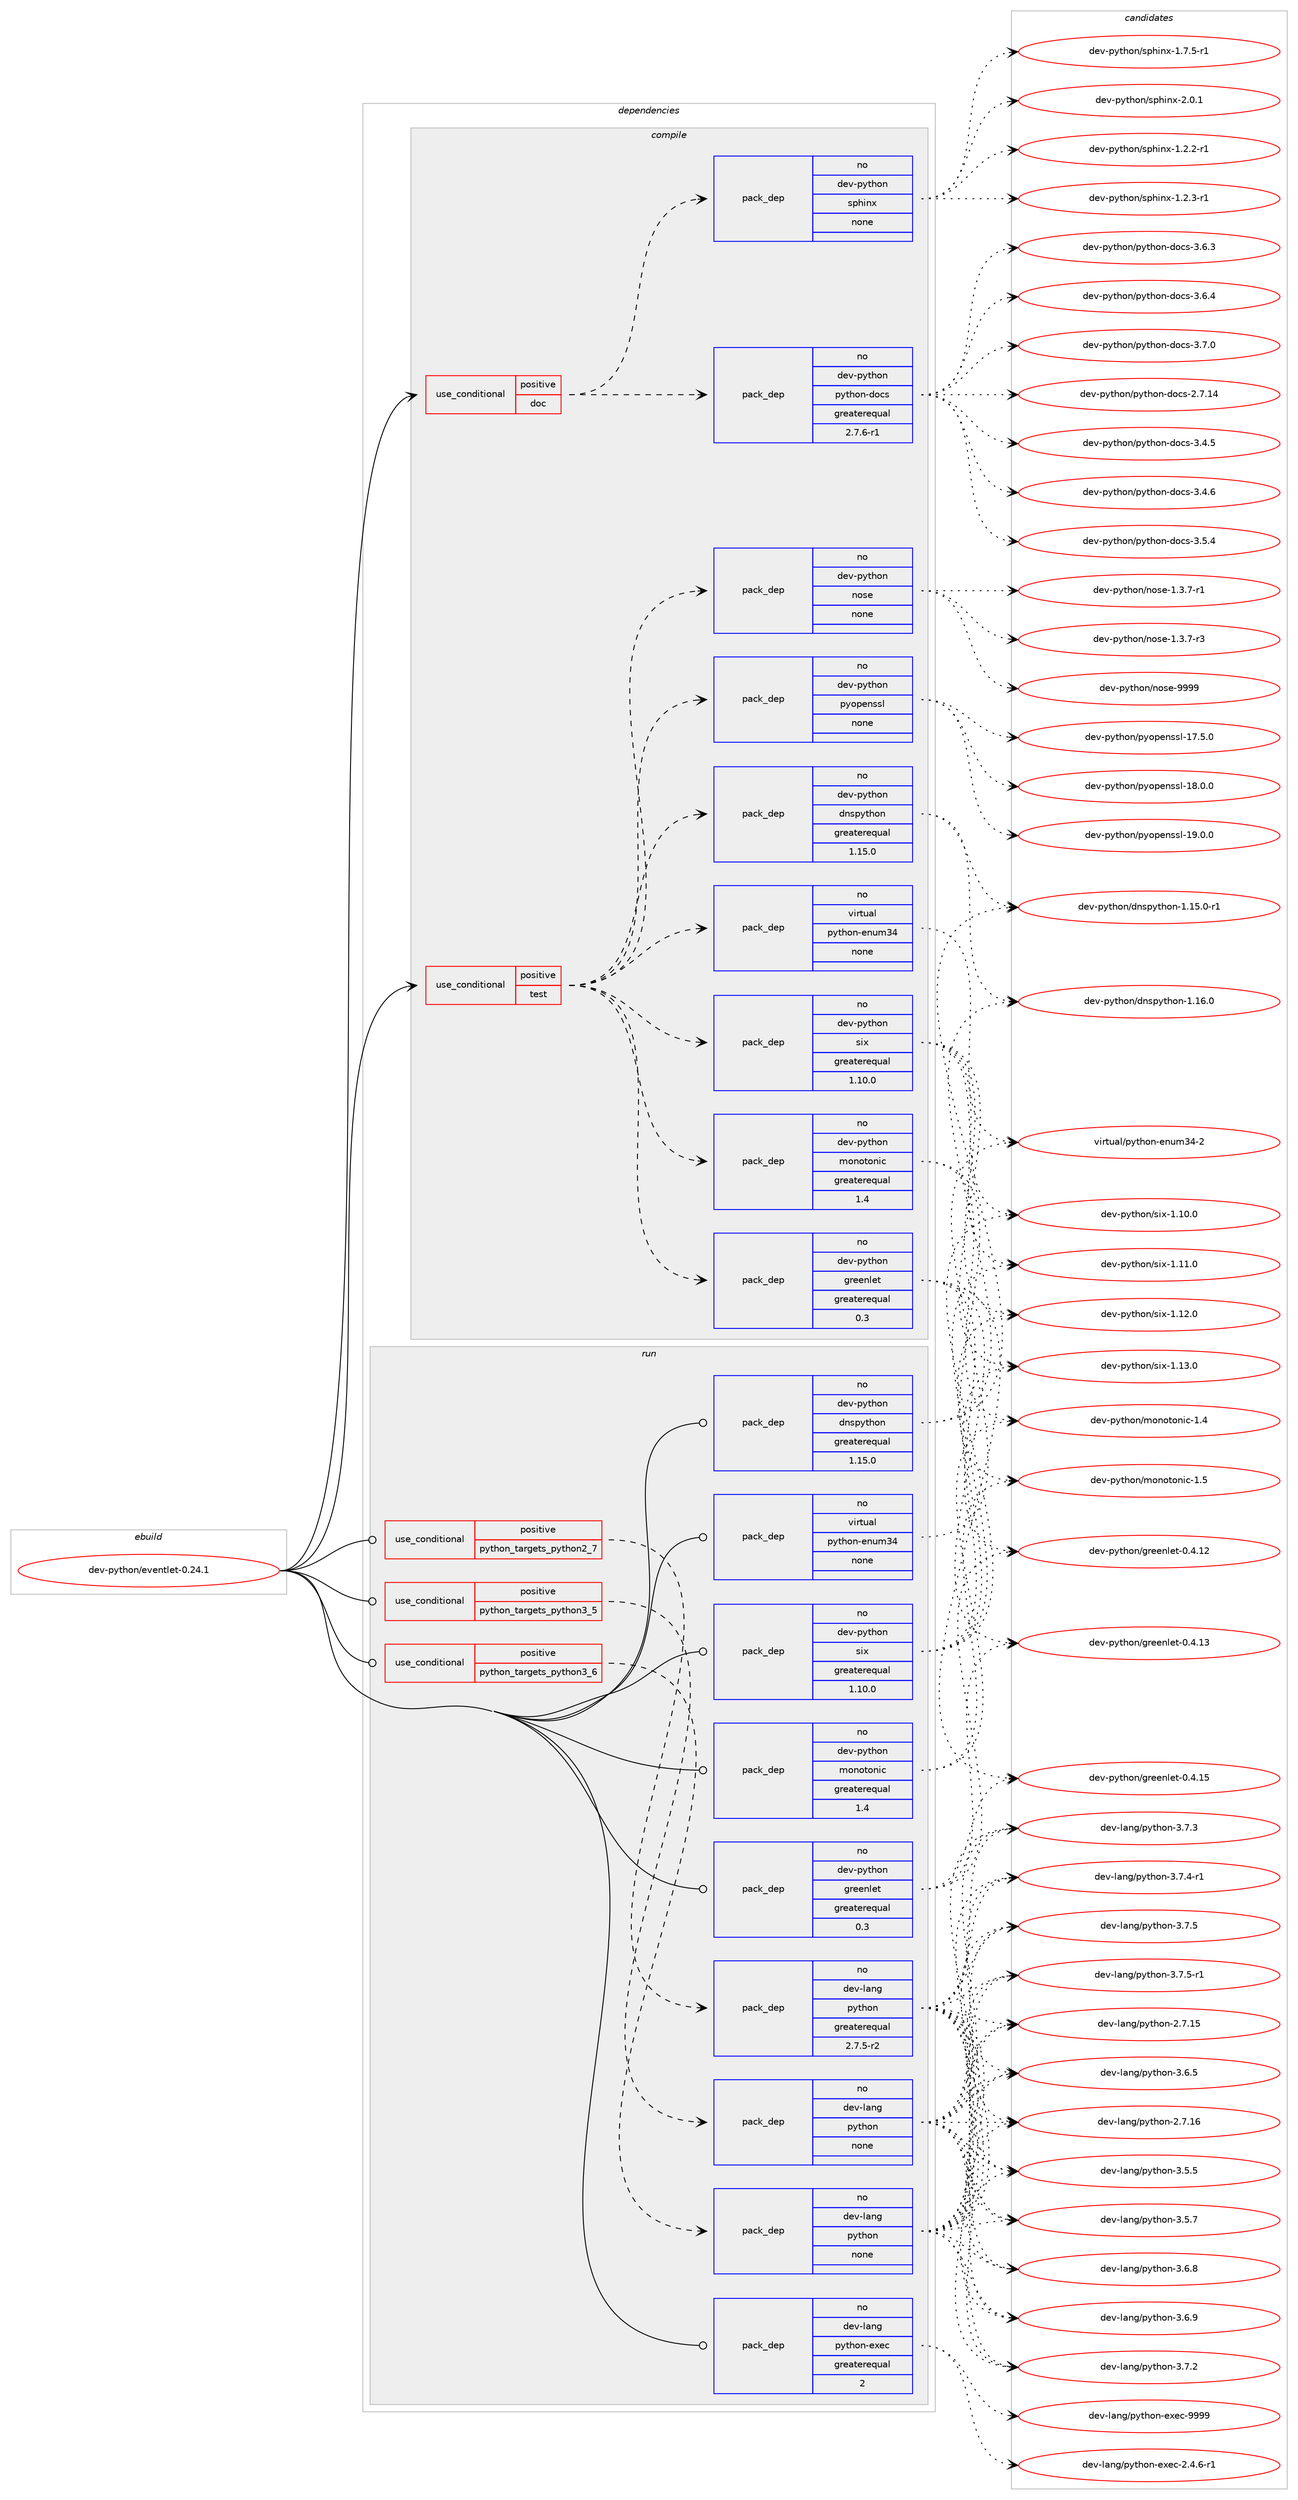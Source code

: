 digraph prolog {

# *************
# Graph options
# *************

newrank=true;
concentrate=true;
compound=true;
graph [rankdir=LR,fontname=Helvetica,fontsize=10,ranksep=1.5];#, ranksep=2.5, nodesep=0.2];
edge  [arrowhead=vee];
node  [fontname=Helvetica,fontsize=10];

# **********
# The ebuild
# **********

subgraph cluster_leftcol {
color=gray;
rank=same;
label=<<i>ebuild</i>>;
id [label="dev-python/eventlet-0.24.1", color=red, width=4, href="../dev-python/eventlet-0.24.1.svg"];
}

# ****************
# The dependencies
# ****************

subgraph cluster_midcol {
color=gray;
label=<<i>dependencies</i>>;
subgraph cluster_compile {
fillcolor="#eeeeee";
style=filled;
label=<<i>compile</i>>;
subgraph cond139076 {
dependency603633 [label=<<TABLE BORDER="0" CELLBORDER="1" CELLSPACING="0" CELLPADDING="4"><TR><TD ROWSPAN="3" CELLPADDING="10">use_conditional</TD></TR><TR><TD>positive</TD></TR><TR><TD>doc</TD></TR></TABLE>>, shape=none, color=red];
subgraph pack452760 {
dependency603634 [label=<<TABLE BORDER="0" CELLBORDER="1" CELLSPACING="0" CELLPADDING="4" WIDTH="220"><TR><TD ROWSPAN="6" CELLPADDING="30">pack_dep</TD></TR><TR><TD WIDTH="110">no</TD></TR><TR><TD>dev-python</TD></TR><TR><TD>sphinx</TD></TR><TR><TD>none</TD></TR><TR><TD></TD></TR></TABLE>>, shape=none, color=blue];
}
dependency603633:e -> dependency603634:w [weight=20,style="dashed",arrowhead="vee"];
subgraph pack452761 {
dependency603635 [label=<<TABLE BORDER="0" CELLBORDER="1" CELLSPACING="0" CELLPADDING="4" WIDTH="220"><TR><TD ROWSPAN="6" CELLPADDING="30">pack_dep</TD></TR><TR><TD WIDTH="110">no</TD></TR><TR><TD>dev-python</TD></TR><TR><TD>python-docs</TD></TR><TR><TD>greaterequal</TD></TR><TR><TD>2.7.6-r1</TD></TR></TABLE>>, shape=none, color=blue];
}
dependency603633:e -> dependency603635:w [weight=20,style="dashed",arrowhead="vee"];
}
id:e -> dependency603633:w [weight=20,style="solid",arrowhead="vee"];
subgraph cond139077 {
dependency603636 [label=<<TABLE BORDER="0" CELLBORDER="1" CELLSPACING="0" CELLPADDING="4"><TR><TD ROWSPAN="3" CELLPADDING="10">use_conditional</TD></TR><TR><TD>positive</TD></TR><TR><TD>test</TD></TR></TABLE>>, shape=none, color=red];
subgraph pack452762 {
dependency603637 [label=<<TABLE BORDER="0" CELLBORDER="1" CELLSPACING="0" CELLPADDING="4" WIDTH="220"><TR><TD ROWSPAN="6" CELLPADDING="30">pack_dep</TD></TR><TR><TD WIDTH="110">no</TD></TR><TR><TD>dev-python</TD></TR><TR><TD>dnspython</TD></TR><TR><TD>greaterequal</TD></TR><TR><TD>1.15.0</TD></TR></TABLE>>, shape=none, color=blue];
}
dependency603636:e -> dependency603637:w [weight=20,style="dashed",arrowhead="vee"];
subgraph pack452763 {
dependency603638 [label=<<TABLE BORDER="0" CELLBORDER="1" CELLSPACING="0" CELLPADDING="4" WIDTH="220"><TR><TD ROWSPAN="6" CELLPADDING="30">pack_dep</TD></TR><TR><TD WIDTH="110">no</TD></TR><TR><TD>virtual</TD></TR><TR><TD>python-enum34</TD></TR><TR><TD>none</TD></TR><TR><TD></TD></TR></TABLE>>, shape=none, color=blue];
}
dependency603636:e -> dependency603638:w [weight=20,style="dashed",arrowhead="vee"];
subgraph pack452764 {
dependency603639 [label=<<TABLE BORDER="0" CELLBORDER="1" CELLSPACING="0" CELLPADDING="4" WIDTH="220"><TR><TD ROWSPAN="6" CELLPADDING="30">pack_dep</TD></TR><TR><TD WIDTH="110">no</TD></TR><TR><TD>dev-python</TD></TR><TR><TD>greenlet</TD></TR><TR><TD>greaterequal</TD></TR><TR><TD>0.3</TD></TR></TABLE>>, shape=none, color=blue];
}
dependency603636:e -> dependency603639:w [weight=20,style="dashed",arrowhead="vee"];
subgraph pack452765 {
dependency603640 [label=<<TABLE BORDER="0" CELLBORDER="1" CELLSPACING="0" CELLPADDING="4" WIDTH="220"><TR><TD ROWSPAN="6" CELLPADDING="30">pack_dep</TD></TR><TR><TD WIDTH="110">no</TD></TR><TR><TD>dev-python</TD></TR><TR><TD>monotonic</TD></TR><TR><TD>greaterequal</TD></TR><TR><TD>1.4</TD></TR></TABLE>>, shape=none, color=blue];
}
dependency603636:e -> dependency603640:w [weight=20,style="dashed",arrowhead="vee"];
subgraph pack452766 {
dependency603641 [label=<<TABLE BORDER="0" CELLBORDER="1" CELLSPACING="0" CELLPADDING="4" WIDTH="220"><TR><TD ROWSPAN="6" CELLPADDING="30">pack_dep</TD></TR><TR><TD WIDTH="110">no</TD></TR><TR><TD>dev-python</TD></TR><TR><TD>six</TD></TR><TR><TD>greaterequal</TD></TR><TR><TD>1.10.0</TD></TR></TABLE>>, shape=none, color=blue];
}
dependency603636:e -> dependency603641:w [weight=20,style="dashed",arrowhead="vee"];
subgraph pack452767 {
dependency603642 [label=<<TABLE BORDER="0" CELLBORDER="1" CELLSPACING="0" CELLPADDING="4" WIDTH="220"><TR><TD ROWSPAN="6" CELLPADDING="30">pack_dep</TD></TR><TR><TD WIDTH="110">no</TD></TR><TR><TD>dev-python</TD></TR><TR><TD>pyopenssl</TD></TR><TR><TD>none</TD></TR><TR><TD></TD></TR></TABLE>>, shape=none, color=blue];
}
dependency603636:e -> dependency603642:w [weight=20,style="dashed",arrowhead="vee"];
subgraph pack452768 {
dependency603643 [label=<<TABLE BORDER="0" CELLBORDER="1" CELLSPACING="0" CELLPADDING="4" WIDTH="220"><TR><TD ROWSPAN="6" CELLPADDING="30">pack_dep</TD></TR><TR><TD WIDTH="110">no</TD></TR><TR><TD>dev-python</TD></TR><TR><TD>nose</TD></TR><TR><TD>none</TD></TR><TR><TD></TD></TR></TABLE>>, shape=none, color=blue];
}
dependency603636:e -> dependency603643:w [weight=20,style="dashed",arrowhead="vee"];
}
id:e -> dependency603636:w [weight=20,style="solid",arrowhead="vee"];
}
subgraph cluster_compileandrun {
fillcolor="#eeeeee";
style=filled;
label=<<i>compile and run</i>>;
}
subgraph cluster_run {
fillcolor="#eeeeee";
style=filled;
label=<<i>run</i>>;
subgraph cond139078 {
dependency603644 [label=<<TABLE BORDER="0" CELLBORDER="1" CELLSPACING="0" CELLPADDING="4"><TR><TD ROWSPAN="3" CELLPADDING="10">use_conditional</TD></TR><TR><TD>positive</TD></TR><TR><TD>python_targets_python2_7</TD></TR></TABLE>>, shape=none, color=red];
subgraph pack452769 {
dependency603645 [label=<<TABLE BORDER="0" CELLBORDER="1" CELLSPACING="0" CELLPADDING="4" WIDTH="220"><TR><TD ROWSPAN="6" CELLPADDING="30">pack_dep</TD></TR><TR><TD WIDTH="110">no</TD></TR><TR><TD>dev-lang</TD></TR><TR><TD>python</TD></TR><TR><TD>greaterequal</TD></TR><TR><TD>2.7.5-r2</TD></TR></TABLE>>, shape=none, color=blue];
}
dependency603644:e -> dependency603645:w [weight=20,style="dashed",arrowhead="vee"];
}
id:e -> dependency603644:w [weight=20,style="solid",arrowhead="odot"];
subgraph cond139079 {
dependency603646 [label=<<TABLE BORDER="0" CELLBORDER="1" CELLSPACING="0" CELLPADDING="4"><TR><TD ROWSPAN="3" CELLPADDING="10">use_conditional</TD></TR><TR><TD>positive</TD></TR><TR><TD>python_targets_python3_5</TD></TR></TABLE>>, shape=none, color=red];
subgraph pack452770 {
dependency603647 [label=<<TABLE BORDER="0" CELLBORDER="1" CELLSPACING="0" CELLPADDING="4" WIDTH="220"><TR><TD ROWSPAN="6" CELLPADDING="30">pack_dep</TD></TR><TR><TD WIDTH="110">no</TD></TR><TR><TD>dev-lang</TD></TR><TR><TD>python</TD></TR><TR><TD>none</TD></TR><TR><TD></TD></TR></TABLE>>, shape=none, color=blue];
}
dependency603646:e -> dependency603647:w [weight=20,style="dashed",arrowhead="vee"];
}
id:e -> dependency603646:w [weight=20,style="solid",arrowhead="odot"];
subgraph cond139080 {
dependency603648 [label=<<TABLE BORDER="0" CELLBORDER="1" CELLSPACING="0" CELLPADDING="4"><TR><TD ROWSPAN="3" CELLPADDING="10">use_conditional</TD></TR><TR><TD>positive</TD></TR><TR><TD>python_targets_python3_6</TD></TR></TABLE>>, shape=none, color=red];
subgraph pack452771 {
dependency603649 [label=<<TABLE BORDER="0" CELLBORDER="1" CELLSPACING="0" CELLPADDING="4" WIDTH="220"><TR><TD ROWSPAN="6" CELLPADDING="30">pack_dep</TD></TR><TR><TD WIDTH="110">no</TD></TR><TR><TD>dev-lang</TD></TR><TR><TD>python</TD></TR><TR><TD>none</TD></TR><TR><TD></TD></TR></TABLE>>, shape=none, color=blue];
}
dependency603648:e -> dependency603649:w [weight=20,style="dashed",arrowhead="vee"];
}
id:e -> dependency603648:w [weight=20,style="solid",arrowhead="odot"];
subgraph pack452772 {
dependency603650 [label=<<TABLE BORDER="0" CELLBORDER="1" CELLSPACING="0" CELLPADDING="4" WIDTH="220"><TR><TD ROWSPAN="6" CELLPADDING="30">pack_dep</TD></TR><TR><TD WIDTH="110">no</TD></TR><TR><TD>dev-lang</TD></TR><TR><TD>python-exec</TD></TR><TR><TD>greaterequal</TD></TR><TR><TD>2</TD></TR></TABLE>>, shape=none, color=blue];
}
id:e -> dependency603650:w [weight=20,style="solid",arrowhead="odot"];
subgraph pack452773 {
dependency603651 [label=<<TABLE BORDER="0" CELLBORDER="1" CELLSPACING="0" CELLPADDING="4" WIDTH="220"><TR><TD ROWSPAN="6" CELLPADDING="30">pack_dep</TD></TR><TR><TD WIDTH="110">no</TD></TR><TR><TD>dev-python</TD></TR><TR><TD>dnspython</TD></TR><TR><TD>greaterequal</TD></TR><TR><TD>1.15.0</TD></TR></TABLE>>, shape=none, color=blue];
}
id:e -> dependency603651:w [weight=20,style="solid",arrowhead="odot"];
subgraph pack452774 {
dependency603652 [label=<<TABLE BORDER="0" CELLBORDER="1" CELLSPACING="0" CELLPADDING="4" WIDTH="220"><TR><TD ROWSPAN="6" CELLPADDING="30">pack_dep</TD></TR><TR><TD WIDTH="110">no</TD></TR><TR><TD>dev-python</TD></TR><TR><TD>greenlet</TD></TR><TR><TD>greaterequal</TD></TR><TR><TD>0.3</TD></TR></TABLE>>, shape=none, color=blue];
}
id:e -> dependency603652:w [weight=20,style="solid",arrowhead="odot"];
subgraph pack452775 {
dependency603653 [label=<<TABLE BORDER="0" CELLBORDER="1" CELLSPACING="0" CELLPADDING="4" WIDTH="220"><TR><TD ROWSPAN="6" CELLPADDING="30">pack_dep</TD></TR><TR><TD WIDTH="110">no</TD></TR><TR><TD>dev-python</TD></TR><TR><TD>monotonic</TD></TR><TR><TD>greaterequal</TD></TR><TR><TD>1.4</TD></TR></TABLE>>, shape=none, color=blue];
}
id:e -> dependency603653:w [weight=20,style="solid",arrowhead="odot"];
subgraph pack452776 {
dependency603654 [label=<<TABLE BORDER="0" CELLBORDER="1" CELLSPACING="0" CELLPADDING="4" WIDTH="220"><TR><TD ROWSPAN="6" CELLPADDING="30">pack_dep</TD></TR><TR><TD WIDTH="110">no</TD></TR><TR><TD>dev-python</TD></TR><TR><TD>six</TD></TR><TR><TD>greaterequal</TD></TR><TR><TD>1.10.0</TD></TR></TABLE>>, shape=none, color=blue];
}
id:e -> dependency603654:w [weight=20,style="solid",arrowhead="odot"];
subgraph pack452777 {
dependency603655 [label=<<TABLE BORDER="0" CELLBORDER="1" CELLSPACING="0" CELLPADDING="4" WIDTH="220"><TR><TD ROWSPAN="6" CELLPADDING="30">pack_dep</TD></TR><TR><TD WIDTH="110">no</TD></TR><TR><TD>virtual</TD></TR><TR><TD>python-enum34</TD></TR><TR><TD>none</TD></TR><TR><TD></TD></TR></TABLE>>, shape=none, color=blue];
}
id:e -> dependency603655:w [weight=20,style="solid",arrowhead="odot"];
}
}

# **************
# The candidates
# **************

subgraph cluster_choices {
rank=same;
color=gray;
label=<<i>candidates</i>>;

subgraph choice452760 {
color=black;
nodesep=1;
choice10010111845112121116104111110471151121041051101204549465046504511449 [label="dev-python/sphinx-1.2.2-r1", color=red, width=4,href="../dev-python/sphinx-1.2.2-r1.svg"];
choice10010111845112121116104111110471151121041051101204549465046514511449 [label="dev-python/sphinx-1.2.3-r1", color=red, width=4,href="../dev-python/sphinx-1.2.3-r1.svg"];
choice10010111845112121116104111110471151121041051101204549465546534511449 [label="dev-python/sphinx-1.7.5-r1", color=red, width=4,href="../dev-python/sphinx-1.7.5-r1.svg"];
choice1001011184511212111610411111047115112104105110120455046484649 [label="dev-python/sphinx-2.0.1", color=red, width=4,href="../dev-python/sphinx-2.0.1.svg"];
dependency603634:e -> choice10010111845112121116104111110471151121041051101204549465046504511449:w [style=dotted,weight="100"];
dependency603634:e -> choice10010111845112121116104111110471151121041051101204549465046514511449:w [style=dotted,weight="100"];
dependency603634:e -> choice10010111845112121116104111110471151121041051101204549465546534511449:w [style=dotted,weight="100"];
dependency603634:e -> choice1001011184511212111610411111047115112104105110120455046484649:w [style=dotted,weight="100"];
}
subgraph choice452761 {
color=black;
nodesep=1;
choice1001011184511212111610411111047112121116104111110451001119911545504655464952 [label="dev-python/python-docs-2.7.14", color=red, width=4,href="../dev-python/python-docs-2.7.14.svg"];
choice10010111845112121116104111110471121211161041111104510011199115455146524653 [label="dev-python/python-docs-3.4.5", color=red, width=4,href="../dev-python/python-docs-3.4.5.svg"];
choice10010111845112121116104111110471121211161041111104510011199115455146524654 [label="dev-python/python-docs-3.4.6", color=red, width=4,href="../dev-python/python-docs-3.4.6.svg"];
choice10010111845112121116104111110471121211161041111104510011199115455146534652 [label="dev-python/python-docs-3.5.4", color=red, width=4,href="../dev-python/python-docs-3.5.4.svg"];
choice10010111845112121116104111110471121211161041111104510011199115455146544651 [label="dev-python/python-docs-3.6.3", color=red, width=4,href="../dev-python/python-docs-3.6.3.svg"];
choice10010111845112121116104111110471121211161041111104510011199115455146544652 [label="dev-python/python-docs-3.6.4", color=red, width=4,href="../dev-python/python-docs-3.6.4.svg"];
choice10010111845112121116104111110471121211161041111104510011199115455146554648 [label="dev-python/python-docs-3.7.0", color=red, width=4,href="../dev-python/python-docs-3.7.0.svg"];
dependency603635:e -> choice1001011184511212111610411111047112121116104111110451001119911545504655464952:w [style=dotted,weight="100"];
dependency603635:e -> choice10010111845112121116104111110471121211161041111104510011199115455146524653:w [style=dotted,weight="100"];
dependency603635:e -> choice10010111845112121116104111110471121211161041111104510011199115455146524654:w [style=dotted,weight="100"];
dependency603635:e -> choice10010111845112121116104111110471121211161041111104510011199115455146534652:w [style=dotted,weight="100"];
dependency603635:e -> choice10010111845112121116104111110471121211161041111104510011199115455146544651:w [style=dotted,weight="100"];
dependency603635:e -> choice10010111845112121116104111110471121211161041111104510011199115455146544652:w [style=dotted,weight="100"];
dependency603635:e -> choice10010111845112121116104111110471121211161041111104510011199115455146554648:w [style=dotted,weight="100"];
}
subgraph choice452762 {
color=black;
nodesep=1;
choice1001011184511212111610411111047100110115112121116104111110454946495346484511449 [label="dev-python/dnspython-1.15.0-r1", color=red, width=4,href="../dev-python/dnspython-1.15.0-r1.svg"];
choice100101118451121211161041111104710011011511212111610411111045494649544648 [label="dev-python/dnspython-1.16.0", color=red, width=4,href="../dev-python/dnspython-1.16.0.svg"];
dependency603637:e -> choice1001011184511212111610411111047100110115112121116104111110454946495346484511449:w [style=dotted,weight="100"];
dependency603637:e -> choice100101118451121211161041111104710011011511212111610411111045494649544648:w [style=dotted,weight="100"];
}
subgraph choice452763 {
color=black;
nodesep=1;
choice11810511411611797108471121211161041111104510111011710951524550 [label="virtual/python-enum34-2", color=red, width=4,href="../virtual/python-enum34-2.svg"];
dependency603638:e -> choice11810511411611797108471121211161041111104510111011710951524550:w [style=dotted,weight="100"];
}
subgraph choice452764 {
color=black;
nodesep=1;
choice100101118451121211161041111104710311410110111010810111645484652464950 [label="dev-python/greenlet-0.4.12", color=red, width=4,href="../dev-python/greenlet-0.4.12.svg"];
choice100101118451121211161041111104710311410110111010810111645484652464951 [label="dev-python/greenlet-0.4.13", color=red, width=4,href="../dev-python/greenlet-0.4.13.svg"];
choice100101118451121211161041111104710311410110111010810111645484652464953 [label="dev-python/greenlet-0.4.15", color=red, width=4,href="../dev-python/greenlet-0.4.15.svg"];
dependency603639:e -> choice100101118451121211161041111104710311410110111010810111645484652464950:w [style=dotted,weight="100"];
dependency603639:e -> choice100101118451121211161041111104710311410110111010810111645484652464951:w [style=dotted,weight="100"];
dependency603639:e -> choice100101118451121211161041111104710311410110111010810111645484652464953:w [style=dotted,weight="100"];
}
subgraph choice452765 {
color=black;
nodesep=1;
choice10010111845112121116104111110471091111101111161111101059945494652 [label="dev-python/monotonic-1.4", color=red, width=4,href="../dev-python/monotonic-1.4.svg"];
choice10010111845112121116104111110471091111101111161111101059945494653 [label="dev-python/monotonic-1.5", color=red, width=4,href="../dev-python/monotonic-1.5.svg"];
dependency603640:e -> choice10010111845112121116104111110471091111101111161111101059945494652:w [style=dotted,weight="100"];
dependency603640:e -> choice10010111845112121116104111110471091111101111161111101059945494653:w [style=dotted,weight="100"];
}
subgraph choice452766 {
color=black;
nodesep=1;
choice100101118451121211161041111104711510512045494649484648 [label="dev-python/six-1.10.0", color=red, width=4,href="../dev-python/six-1.10.0.svg"];
choice100101118451121211161041111104711510512045494649494648 [label="dev-python/six-1.11.0", color=red, width=4,href="../dev-python/six-1.11.0.svg"];
choice100101118451121211161041111104711510512045494649504648 [label="dev-python/six-1.12.0", color=red, width=4,href="../dev-python/six-1.12.0.svg"];
choice100101118451121211161041111104711510512045494649514648 [label="dev-python/six-1.13.0", color=red, width=4,href="../dev-python/six-1.13.0.svg"];
dependency603641:e -> choice100101118451121211161041111104711510512045494649484648:w [style=dotted,weight="100"];
dependency603641:e -> choice100101118451121211161041111104711510512045494649494648:w [style=dotted,weight="100"];
dependency603641:e -> choice100101118451121211161041111104711510512045494649504648:w [style=dotted,weight="100"];
dependency603641:e -> choice100101118451121211161041111104711510512045494649514648:w [style=dotted,weight="100"];
}
subgraph choice452767 {
color=black;
nodesep=1;
choice100101118451121211161041111104711212111111210111011511510845495546534648 [label="dev-python/pyopenssl-17.5.0", color=red, width=4,href="../dev-python/pyopenssl-17.5.0.svg"];
choice100101118451121211161041111104711212111111210111011511510845495646484648 [label="dev-python/pyopenssl-18.0.0", color=red, width=4,href="../dev-python/pyopenssl-18.0.0.svg"];
choice100101118451121211161041111104711212111111210111011511510845495746484648 [label="dev-python/pyopenssl-19.0.0", color=red, width=4,href="../dev-python/pyopenssl-19.0.0.svg"];
dependency603642:e -> choice100101118451121211161041111104711212111111210111011511510845495546534648:w [style=dotted,weight="100"];
dependency603642:e -> choice100101118451121211161041111104711212111111210111011511510845495646484648:w [style=dotted,weight="100"];
dependency603642:e -> choice100101118451121211161041111104711212111111210111011511510845495746484648:w [style=dotted,weight="100"];
}
subgraph choice452768 {
color=black;
nodesep=1;
choice10010111845112121116104111110471101111151014549465146554511449 [label="dev-python/nose-1.3.7-r1", color=red, width=4,href="../dev-python/nose-1.3.7-r1.svg"];
choice10010111845112121116104111110471101111151014549465146554511451 [label="dev-python/nose-1.3.7-r3", color=red, width=4,href="../dev-python/nose-1.3.7-r3.svg"];
choice10010111845112121116104111110471101111151014557575757 [label="dev-python/nose-9999", color=red, width=4,href="../dev-python/nose-9999.svg"];
dependency603643:e -> choice10010111845112121116104111110471101111151014549465146554511449:w [style=dotted,weight="100"];
dependency603643:e -> choice10010111845112121116104111110471101111151014549465146554511451:w [style=dotted,weight="100"];
dependency603643:e -> choice10010111845112121116104111110471101111151014557575757:w [style=dotted,weight="100"];
}
subgraph choice452769 {
color=black;
nodesep=1;
choice10010111845108971101034711212111610411111045504655464953 [label="dev-lang/python-2.7.15", color=red, width=4,href="../dev-lang/python-2.7.15.svg"];
choice10010111845108971101034711212111610411111045504655464954 [label="dev-lang/python-2.7.16", color=red, width=4,href="../dev-lang/python-2.7.16.svg"];
choice100101118451089711010347112121116104111110455146534653 [label="dev-lang/python-3.5.5", color=red, width=4,href="../dev-lang/python-3.5.5.svg"];
choice100101118451089711010347112121116104111110455146534655 [label="dev-lang/python-3.5.7", color=red, width=4,href="../dev-lang/python-3.5.7.svg"];
choice100101118451089711010347112121116104111110455146544653 [label="dev-lang/python-3.6.5", color=red, width=4,href="../dev-lang/python-3.6.5.svg"];
choice100101118451089711010347112121116104111110455146544656 [label="dev-lang/python-3.6.8", color=red, width=4,href="../dev-lang/python-3.6.8.svg"];
choice100101118451089711010347112121116104111110455146544657 [label="dev-lang/python-3.6.9", color=red, width=4,href="../dev-lang/python-3.6.9.svg"];
choice100101118451089711010347112121116104111110455146554650 [label="dev-lang/python-3.7.2", color=red, width=4,href="../dev-lang/python-3.7.2.svg"];
choice100101118451089711010347112121116104111110455146554651 [label="dev-lang/python-3.7.3", color=red, width=4,href="../dev-lang/python-3.7.3.svg"];
choice1001011184510897110103471121211161041111104551465546524511449 [label="dev-lang/python-3.7.4-r1", color=red, width=4,href="../dev-lang/python-3.7.4-r1.svg"];
choice100101118451089711010347112121116104111110455146554653 [label="dev-lang/python-3.7.5", color=red, width=4,href="../dev-lang/python-3.7.5.svg"];
choice1001011184510897110103471121211161041111104551465546534511449 [label="dev-lang/python-3.7.5-r1", color=red, width=4,href="../dev-lang/python-3.7.5-r1.svg"];
dependency603645:e -> choice10010111845108971101034711212111610411111045504655464953:w [style=dotted,weight="100"];
dependency603645:e -> choice10010111845108971101034711212111610411111045504655464954:w [style=dotted,weight="100"];
dependency603645:e -> choice100101118451089711010347112121116104111110455146534653:w [style=dotted,weight="100"];
dependency603645:e -> choice100101118451089711010347112121116104111110455146534655:w [style=dotted,weight="100"];
dependency603645:e -> choice100101118451089711010347112121116104111110455146544653:w [style=dotted,weight="100"];
dependency603645:e -> choice100101118451089711010347112121116104111110455146544656:w [style=dotted,weight="100"];
dependency603645:e -> choice100101118451089711010347112121116104111110455146544657:w [style=dotted,weight="100"];
dependency603645:e -> choice100101118451089711010347112121116104111110455146554650:w [style=dotted,weight="100"];
dependency603645:e -> choice100101118451089711010347112121116104111110455146554651:w [style=dotted,weight="100"];
dependency603645:e -> choice1001011184510897110103471121211161041111104551465546524511449:w [style=dotted,weight="100"];
dependency603645:e -> choice100101118451089711010347112121116104111110455146554653:w [style=dotted,weight="100"];
dependency603645:e -> choice1001011184510897110103471121211161041111104551465546534511449:w [style=dotted,weight="100"];
}
subgraph choice452770 {
color=black;
nodesep=1;
choice10010111845108971101034711212111610411111045504655464953 [label="dev-lang/python-2.7.15", color=red, width=4,href="../dev-lang/python-2.7.15.svg"];
choice10010111845108971101034711212111610411111045504655464954 [label="dev-lang/python-2.7.16", color=red, width=4,href="../dev-lang/python-2.7.16.svg"];
choice100101118451089711010347112121116104111110455146534653 [label="dev-lang/python-3.5.5", color=red, width=4,href="../dev-lang/python-3.5.5.svg"];
choice100101118451089711010347112121116104111110455146534655 [label="dev-lang/python-3.5.7", color=red, width=4,href="../dev-lang/python-3.5.7.svg"];
choice100101118451089711010347112121116104111110455146544653 [label="dev-lang/python-3.6.5", color=red, width=4,href="../dev-lang/python-3.6.5.svg"];
choice100101118451089711010347112121116104111110455146544656 [label="dev-lang/python-3.6.8", color=red, width=4,href="../dev-lang/python-3.6.8.svg"];
choice100101118451089711010347112121116104111110455146544657 [label="dev-lang/python-3.6.9", color=red, width=4,href="../dev-lang/python-3.6.9.svg"];
choice100101118451089711010347112121116104111110455146554650 [label="dev-lang/python-3.7.2", color=red, width=4,href="../dev-lang/python-3.7.2.svg"];
choice100101118451089711010347112121116104111110455146554651 [label="dev-lang/python-3.7.3", color=red, width=4,href="../dev-lang/python-3.7.3.svg"];
choice1001011184510897110103471121211161041111104551465546524511449 [label="dev-lang/python-3.7.4-r1", color=red, width=4,href="../dev-lang/python-3.7.4-r1.svg"];
choice100101118451089711010347112121116104111110455146554653 [label="dev-lang/python-3.7.5", color=red, width=4,href="../dev-lang/python-3.7.5.svg"];
choice1001011184510897110103471121211161041111104551465546534511449 [label="dev-lang/python-3.7.5-r1", color=red, width=4,href="../dev-lang/python-3.7.5-r1.svg"];
dependency603647:e -> choice10010111845108971101034711212111610411111045504655464953:w [style=dotted,weight="100"];
dependency603647:e -> choice10010111845108971101034711212111610411111045504655464954:w [style=dotted,weight="100"];
dependency603647:e -> choice100101118451089711010347112121116104111110455146534653:w [style=dotted,weight="100"];
dependency603647:e -> choice100101118451089711010347112121116104111110455146534655:w [style=dotted,weight="100"];
dependency603647:e -> choice100101118451089711010347112121116104111110455146544653:w [style=dotted,weight="100"];
dependency603647:e -> choice100101118451089711010347112121116104111110455146544656:w [style=dotted,weight="100"];
dependency603647:e -> choice100101118451089711010347112121116104111110455146544657:w [style=dotted,weight="100"];
dependency603647:e -> choice100101118451089711010347112121116104111110455146554650:w [style=dotted,weight="100"];
dependency603647:e -> choice100101118451089711010347112121116104111110455146554651:w [style=dotted,weight="100"];
dependency603647:e -> choice1001011184510897110103471121211161041111104551465546524511449:w [style=dotted,weight="100"];
dependency603647:e -> choice100101118451089711010347112121116104111110455146554653:w [style=dotted,weight="100"];
dependency603647:e -> choice1001011184510897110103471121211161041111104551465546534511449:w [style=dotted,weight="100"];
}
subgraph choice452771 {
color=black;
nodesep=1;
choice10010111845108971101034711212111610411111045504655464953 [label="dev-lang/python-2.7.15", color=red, width=4,href="../dev-lang/python-2.7.15.svg"];
choice10010111845108971101034711212111610411111045504655464954 [label="dev-lang/python-2.7.16", color=red, width=4,href="../dev-lang/python-2.7.16.svg"];
choice100101118451089711010347112121116104111110455146534653 [label="dev-lang/python-3.5.5", color=red, width=4,href="../dev-lang/python-3.5.5.svg"];
choice100101118451089711010347112121116104111110455146534655 [label="dev-lang/python-3.5.7", color=red, width=4,href="../dev-lang/python-3.5.7.svg"];
choice100101118451089711010347112121116104111110455146544653 [label="dev-lang/python-3.6.5", color=red, width=4,href="../dev-lang/python-3.6.5.svg"];
choice100101118451089711010347112121116104111110455146544656 [label="dev-lang/python-3.6.8", color=red, width=4,href="../dev-lang/python-3.6.8.svg"];
choice100101118451089711010347112121116104111110455146544657 [label="dev-lang/python-3.6.9", color=red, width=4,href="../dev-lang/python-3.6.9.svg"];
choice100101118451089711010347112121116104111110455146554650 [label="dev-lang/python-3.7.2", color=red, width=4,href="../dev-lang/python-3.7.2.svg"];
choice100101118451089711010347112121116104111110455146554651 [label="dev-lang/python-3.7.3", color=red, width=4,href="../dev-lang/python-3.7.3.svg"];
choice1001011184510897110103471121211161041111104551465546524511449 [label="dev-lang/python-3.7.4-r1", color=red, width=4,href="../dev-lang/python-3.7.4-r1.svg"];
choice100101118451089711010347112121116104111110455146554653 [label="dev-lang/python-3.7.5", color=red, width=4,href="../dev-lang/python-3.7.5.svg"];
choice1001011184510897110103471121211161041111104551465546534511449 [label="dev-lang/python-3.7.5-r1", color=red, width=4,href="../dev-lang/python-3.7.5-r1.svg"];
dependency603649:e -> choice10010111845108971101034711212111610411111045504655464953:w [style=dotted,weight="100"];
dependency603649:e -> choice10010111845108971101034711212111610411111045504655464954:w [style=dotted,weight="100"];
dependency603649:e -> choice100101118451089711010347112121116104111110455146534653:w [style=dotted,weight="100"];
dependency603649:e -> choice100101118451089711010347112121116104111110455146534655:w [style=dotted,weight="100"];
dependency603649:e -> choice100101118451089711010347112121116104111110455146544653:w [style=dotted,weight="100"];
dependency603649:e -> choice100101118451089711010347112121116104111110455146544656:w [style=dotted,weight="100"];
dependency603649:e -> choice100101118451089711010347112121116104111110455146544657:w [style=dotted,weight="100"];
dependency603649:e -> choice100101118451089711010347112121116104111110455146554650:w [style=dotted,weight="100"];
dependency603649:e -> choice100101118451089711010347112121116104111110455146554651:w [style=dotted,weight="100"];
dependency603649:e -> choice1001011184510897110103471121211161041111104551465546524511449:w [style=dotted,weight="100"];
dependency603649:e -> choice100101118451089711010347112121116104111110455146554653:w [style=dotted,weight="100"];
dependency603649:e -> choice1001011184510897110103471121211161041111104551465546534511449:w [style=dotted,weight="100"];
}
subgraph choice452772 {
color=black;
nodesep=1;
choice10010111845108971101034711212111610411111045101120101994550465246544511449 [label="dev-lang/python-exec-2.4.6-r1", color=red, width=4,href="../dev-lang/python-exec-2.4.6-r1.svg"];
choice10010111845108971101034711212111610411111045101120101994557575757 [label="dev-lang/python-exec-9999", color=red, width=4,href="../dev-lang/python-exec-9999.svg"];
dependency603650:e -> choice10010111845108971101034711212111610411111045101120101994550465246544511449:w [style=dotted,weight="100"];
dependency603650:e -> choice10010111845108971101034711212111610411111045101120101994557575757:w [style=dotted,weight="100"];
}
subgraph choice452773 {
color=black;
nodesep=1;
choice1001011184511212111610411111047100110115112121116104111110454946495346484511449 [label="dev-python/dnspython-1.15.0-r1", color=red, width=4,href="../dev-python/dnspython-1.15.0-r1.svg"];
choice100101118451121211161041111104710011011511212111610411111045494649544648 [label="dev-python/dnspython-1.16.0", color=red, width=4,href="../dev-python/dnspython-1.16.0.svg"];
dependency603651:e -> choice1001011184511212111610411111047100110115112121116104111110454946495346484511449:w [style=dotted,weight="100"];
dependency603651:e -> choice100101118451121211161041111104710011011511212111610411111045494649544648:w [style=dotted,weight="100"];
}
subgraph choice452774 {
color=black;
nodesep=1;
choice100101118451121211161041111104710311410110111010810111645484652464950 [label="dev-python/greenlet-0.4.12", color=red, width=4,href="../dev-python/greenlet-0.4.12.svg"];
choice100101118451121211161041111104710311410110111010810111645484652464951 [label="dev-python/greenlet-0.4.13", color=red, width=4,href="../dev-python/greenlet-0.4.13.svg"];
choice100101118451121211161041111104710311410110111010810111645484652464953 [label="dev-python/greenlet-0.4.15", color=red, width=4,href="../dev-python/greenlet-0.4.15.svg"];
dependency603652:e -> choice100101118451121211161041111104710311410110111010810111645484652464950:w [style=dotted,weight="100"];
dependency603652:e -> choice100101118451121211161041111104710311410110111010810111645484652464951:w [style=dotted,weight="100"];
dependency603652:e -> choice100101118451121211161041111104710311410110111010810111645484652464953:w [style=dotted,weight="100"];
}
subgraph choice452775 {
color=black;
nodesep=1;
choice10010111845112121116104111110471091111101111161111101059945494652 [label="dev-python/monotonic-1.4", color=red, width=4,href="../dev-python/monotonic-1.4.svg"];
choice10010111845112121116104111110471091111101111161111101059945494653 [label="dev-python/monotonic-1.5", color=red, width=4,href="../dev-python/monotonic-1.5.svg"];
dependency603653:e -> choice10010111845112121116104111110471091111101111161111101059945494652:w [style=dotted,weight="100"];
dependency603653:e -> choice10010111845112121116104111110471091111101111161111101059945494653:w [style=dotted,weight="100"];
}
subgraph choice452776 {
color=black;
nodesep=1;
choice100101118451121211161041111104711510512045494649484648 [label="dev-python/six-1.10.0", color=red, width=4,href="../dev-python/six-1.10.0.svg"];
choice100101118451121211161041111104711510512045494649494648 [label="dev-python/six-1.11.0", color=red, width=4,href="../dev-python/six-1.11.0.svg"];
choice100101118451121211161041111104711510512045494649504648 [label="dev-python/six-1.12.0", color=red, width=4,href="../dev-python/six-1.12.0.svg"];
choice100101118451121211161041111104711510512045494649514648 [label="dev-python/six-1.13.0", color=red, width=4,href="../dev-python/six-1.13.0.svg"];
dependency603654:e -> choice100101118451121211161041111104711510512045494649484648:w [style=dotted,weight="100"];
dependency603654:e -> choice100101118451121211161041111104711510512045494649494648:w [style=dotted,weight="100"];
dependency603654:e -> choice100101118451121211161041111104711510512045494649504648:w [style=dotted,weight="100"];
dependency603654:e -> choice100101118451121211161041111104711510512045494649514648:w [style=dotted,weight="100"];
}
subgraph choice452777 {
color=black;
nodesep=1;
choice11810511411611797108471121211161041111104510111011710951524550 [label="virtual/python-enum34-2", color=red, width=4,href="../virtual/python-enum34-2.svg"];
dependency603655:e -> choice11810511411611797108471121211161041111104510111011710951524550:w [style=dotted,weight="100"];
}
}

}
